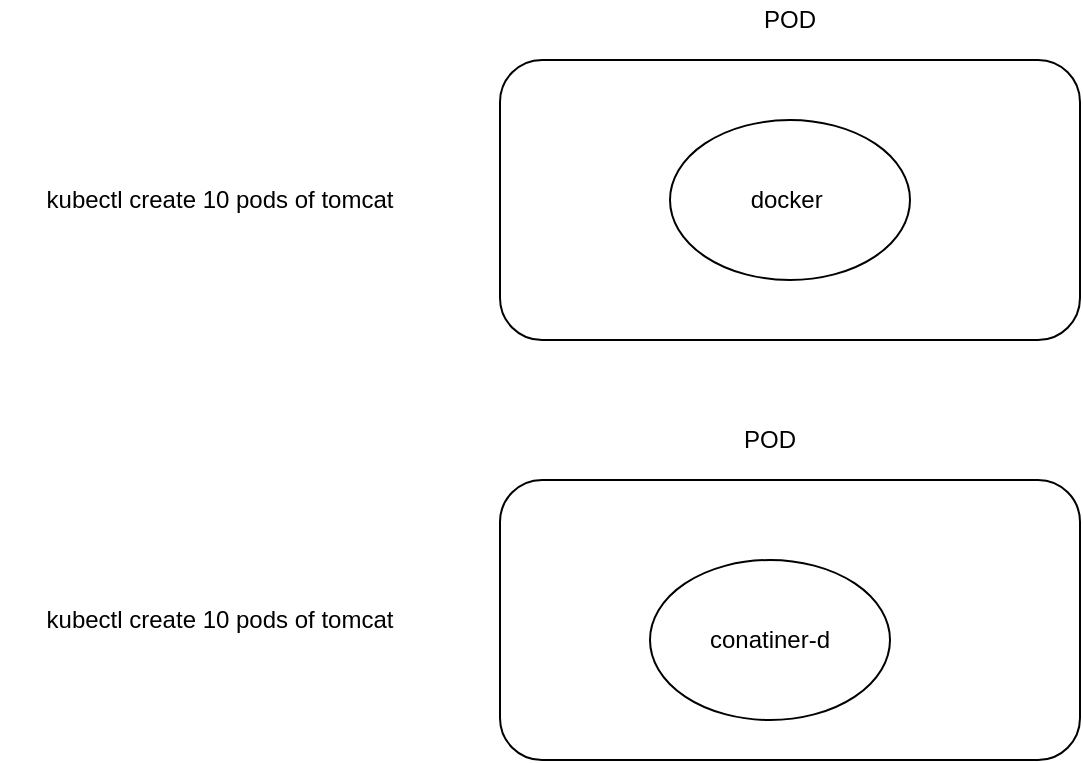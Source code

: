<mxfile version="14.9.2" type="github">
  <diagram id="BFfyTqeBMz7lAbZYriTC" name="Page-1">
    <mxGraphModel dx="1038" dy="547" grid="1" gridSize="10" guides="1" tooltips="1" connect="1" arrows="1" fold="1" page="1" pageScale="1" pageWidth="850" pageHeight="1100" math="0" shadow="0">
      <root>
        <mxCell id="0" />
        <mxCell id="1" parent="0" />
        <mxCell id="x1rmFwByMbh47_uyUYL3-1" value="" style="rounded=1;whiteSpace=wrap;html=1;" vertex="1" parent="1">
          <mxGeometry x="280" y="180" width="290" height="140" as="geometry" />
        </mxCell>
        <mxCell id="x1rmFwByMbh47_uyUYL3-2" value="docker&amp;nbsp;" style="ellipse;whiteSpace=wrap;html=1;" vertex="1" parent="1">
          <mxGeometry x="365" y="210" width="120" height="80" as="geometry" />
        </mxCell>
        <mxCell id="x1rmFwByMbh47_uyUYL3-3" value="POD" style="text;html=1;strokeColor=none;fillColor=none;align=center;verticalAlign=middle;whiteSpace=wrap;rounded=0;" vertex="1" parent="1">
          <mxGeometry x="405" y="150" width="40" height="20" as="geometry" />
        </mxCell>
        <mxCell id="x1rmFwByMbh47_uyUYL3-4" value="kubectl create 10 pods of tomcat" style="text;html=1;strokeColor=none;fillColor=none;align=center;verticalAlign=middle;whiteSpace=wrap;rounded=0;" vertex="1" parent="1">
          <mxGeometry x="30" y="240" width="220" height="20" as="geometry" />
        </mxCell>
        <mxCell id="x1rmFwByMbh47_uyUYL3-6" value="" style="rounded=1;whiteSpace=wrap;html=1;" vertex="1" parent="1">
          <mxGeometry x="280" y="390" width="290" height="140" as="geometry" />
        </mxCell>
        <mxCell id="x1rmFwByMbh47_uyUYL3-7" value="conatiner-d" style="ellipse;whiteSpace=wrap;html=1;" vertex="1" parent="1">
          <mxGeometry x="355" y="430" width="120" height="80" as="geometry" />
        </mxCell>
        <mxCell id="x1rmFwByMbh47_uyUYL3-8" value="POD" style="text;html=1;strokeColor=none;fillColor=none;align=center;verticalAlign=middle;whiteSpace=wrap;rounded=0;" vertex="1" parent="1">
          <mxGeometry x="395" y="360" width="40" height="20" as="geometry" />
        </mxCell>
        <mxCell id="x1rmFwByMbh47_uyUYL3-9" value="kubectl create 10 pods of tomcat" style="text;html=1;strokeColor=none;fillColor=none;align=center;verticalAlign=middle;whiteSpace=wrap;rounded=0;" vertex="1" parent="1">
          <mxGeometry x="30" y="450" width="220" height="20" as="geometry" />
        </mxCell>
      </root>
    </mxGraphModel>
  </diagram>
</mxfile>
